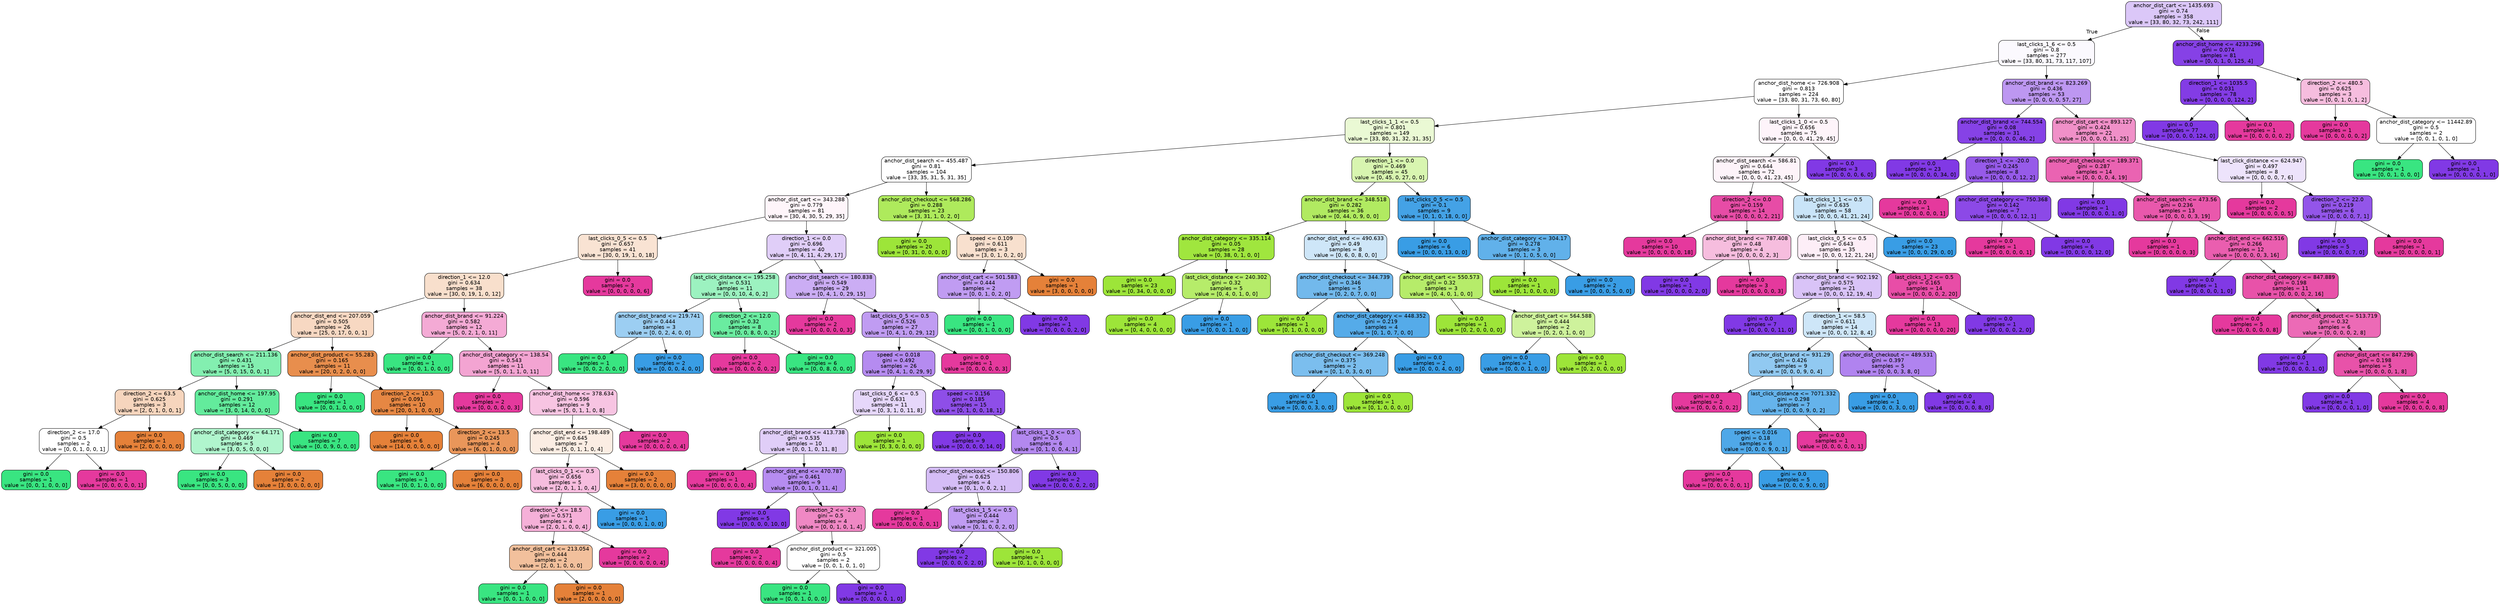 digraph Tree {
node [shape=box, style="filled, rounded", color="black", fontname=helvetica] ;
edge [fontname=helvetica] ;
0 [label="anchor_dist_cart <= 1435.693\ngini = 0.74\nsamples = 358\nvalue = [33, 80, 32, 73, 242, 111]", fillcolor="#dbc7f8"] ;
1 [label="last_clicks_1_6 <= 0.5\ngini = 0.8\nsamples = 277\nvalue = [33, 80, 31, 73, 117, 107]", fillcolor="#fbf9fe"] ;
0 -> 1 [labeldistance=2.5, labelangle=45, headlabel="True"] ;
2 [label="anchor_dist_home <= 726.908\ngini = 0.813\nsamples = 224\nvalue = [33, 80, 31, 73, 60, 80]", fillcolor="#ffffff"] ;
1 -> 2 ;
3 [label="last_clicks_1_1 <= 0.5\ngini = 0.801\nsamples = 149\nvalue = [33, 80, 31, 32, 31, 35]", fillcolor="#eaf9d4"] ;
2 -> 3 ;
4 [label="anchor_dist_search <= 455.487\ngini = 0.81\nsamples = 104\nvalue = [33, 35, 31, 5, 31, 35]", fillcolor="#ffffff"] ;
3 -> 4 ;
5 [label="anchor_dist_cart <= 343.288\ngini = 0.779\nsamples = 81\nvalue = [30, 4, 30, 5, 29, 35]", fillcolor="#fef5fa"] ;
4 -> 5 ;
6 [label="last_clicks_0_5 <= 0.5\ngini = 0.657\nsamples = 41\nvalue = [30, 0, 19, 1, 0, 18]", fillcolor="#f9e3d3"] ;
5 -> 6 ;
7 [label="direction_1 <= 12.0\ngini = 0.634\nsamples = 38\nvalue = [30, 0, 19, 1, 0, 12]", fillcolor="#f8dfcc"] ;
6 -> 7 ;
8 [label="anchor_dist_end <= 207.059\ngini = 0.505\nsamples = 26\nvalue = [25, 0, 17, 0, 0, 1]", fillcolor="#f7d8c2"] ;
7 -> 8 ;
9 [label="anchor_dist_search <= 211.136\ngini = 0.431\nsamples = 15\nvalue = [5, 0, 15, 0, 0, 1]", fillcolor="#83efb0"] ;
8 -> 9 ;
10 [label="direction_2 <= 63.5\ngini = 0.625\nsamples = 3\nvalue = [2, 0, 1, 0, 0, 1]", fillcolor="#f6d5bd"] ;
9 -> 10 ;
11 [label="direction_2 <= 17.0\ngini = 0.5\nsamples = 2\nvalue = [0, 0, 1, 0, 0, 1]", fillcolor="#ffffff"] ;
10 -> 11 ;
12 [label="gini = 0.0\nsamples = 1\nvalue = [0, 0, 1, 0, 0, 0]", fillcolor="#39e581"] ;
11 -> 12 ;
13 [label="gini = 0.0\nsamples = 1\nvalue = [0, 0, 0, 0, 0, 1]", fillcolor="#e5399d"] ;
11 -> 13 ;
14 [label="gini = 0.0\nsamples = 1\nvalue = [2, 0, 0, 0, 0, 0]", fillcolor="#e58139"] ;
10 -> 14 ;
15 [label="anchor_dist_home <= 197.95\ngini = 0.291\nsamples = 12\nvalue = [3, 0, 14, 0, 0, 0]", fillcolor="#63eb9c"] ;
9 -> 15 ;
16 [label="anchor_dist_category <= 64.171\ngini = 0.469\nsamples = 5\nvalue = [3, 0, 5, 0, 0, 0]", fillcolor="#b0f5cd"] ;
15 -> 16 ;
17 [label="gini = 0.0\nsamples = 3\nvalue = [0, 0, 5, 0, 0, 0]", fillcolor="#39e581"] ;
16 -> 17 ;
18 [label="gini = 0.0\nsamples = 2\nvalue = [3, 0, 0, 0, 0, 0]", fillcolor="#e58139"] ;
16 -> 18 ;
19 [label="gini = 0.0\nsamples = 7\nvalue = [0, 0, 9, 0, 0, 0]", fillcolor="#39e581"] ;
15 -> 19 ;
20 [label="anchor_dist_product <= 55.283\ngini = 0.165\nsamples = 11\nvalue = [20, 0, 2, 0, 0, 0]", fillcolor="#e88e4d"] ;
8 -> 20 ;
21 [label="gini = 0.0\nsamples = 1\nvalue = [0, 0, 1, 0, 0, 0]", fillcolor="#39e581"] ;
20 -> 21 ;
22 [label="direction_2 <= 10.5\ngini = 0.091\nsamples = 10\nvalue = [20, 0, 1, 0, 0, 0]", fillcolor="#e68743"] ;
20 -> 22 ;
23 [label="gini = 0.0\nsamples = 6\nvalue = [14, 0, 0, 0, 0, 0]", fillcolor="#e58139"] ;
22 -> 23 ;
24 [label="direction_2 <= 13.5\ngini = 0.245\nsamples = 4\nvalue = [6, 0, 1, 0, 0, 0]", fillcolor="#e9965a"] ;
22 -> 24 ;
25 [label="gini = 0.0\nsamples = 1\nvalue = [0, 0, 1, 0, 0, 0]", fillcolor="#39e581"] ;
24 -> 25 ;
26 [label="gini = 0.0\nsamples = 3\nvalue = [6, 0, 0, 0, 0, 0]", fillcolor="#e58139"] ;
24 -> 26 ;
27 [label="anchor_dist_brand <= 91.224\ngini = 0.582\nsamples = 12\nvalue = [5, 0, 2, 1, 0, 11]", fillcolor="#f4aad5"] ;
7 -> 27 ;
28 [label="gini = 0.0\nsamples = 1\nvalue = [0, 0, 1, 0, 0, 0]", fillcolor="#39e581"] ;
27 -> 28 ;
29 [label="anchor_dist_category <= 138.54\ngini = 0.543\nsamples = 11\nvalue = [5, 0, 1, 1, 0, 11]", fillcolor="#f3a4d2"] ;
27 -> 29 ;
30 [label="gini = 0.0\nsamples = 2\nvalue = [0, 0, 0, 0, 0, 3]", fillcolor="#e5399d"] ;
29 -> 30 ;
31 [label="anchor_dist_home <= 378.634\ngini = 0.596\nsamples = 9\nvalue = [5, 0, 1, 1, 0, 8]", fillcolor="#f7c4e2"] ;
29 -> 31 ;
32 [label="anchor_dist_end <= 198.489\ngini = 0.645\nsamples = 7\nvalue = [5, 0, 1, 1, 0, 4]", fillcolor="#fbede3"] ;
31 -> 32 ;
33 [label="last_clicks_0_1 <= 0.5\ngini = 0.656\nsamples = 5\nvalue = [2, 0, 1, 1, 0, 4]", fillcolor="#f6bdde"] ;
32 -> 33 ;
34 [label="direction_2 <= 18.5\ngini = 0.571\nsamples = 4\nvalue = [2, 0, 1, 0, 0, 4]", fillcolor="#f5b0d8"] ;
33 -> 34 ;
35 [label="anchor_dist_cart <= 213.054\ngini = 0.444\nsamples = 2\nvalue = [2, 0, 1, 0, 0, 0]", fillcolor="#f2c09c"] ;
34 -> 35 ;
36 [label="gini = 0.0\nsamples = 1\nvalue = [0, 0, 1, 0, 0, 0]", fillcolor="#39e581"] ;
35 -> 36 ;
37 [label="gini = 0.0\nsamples = 1\nvalue = [2, 0, 0, 0, 0, 0]", fillcolor="#e58139"] ;
35 -> 37 ;
38 [label="gini = 0.0\nsamples = 2\nvalue = [0, 0, 0, 0, 0, 4]", fillcolor="#e5399d"] ;
34 -> 38 ;
39 [label="gini = 0.0\nsamples = 1\nvalue = [0, 0, 0, 1, 0, 0]", fillcolor="#399de5"] ;
33 -> 39 ;
40 [label="gini = 0.0\nsamples = 2\nvalue = [3, 0, 0, 0, 0, 0]", fillcolor="#e58139"] ;
32 -> 40 ;
41 [label="gini = 0.0\nsamples = 2\nvalue = [0, 0, 0, 0, 0, 4]", fillcolor="#e5399d"] ;
31 -> 41 ;
42 [label="gini = 0.0\nsamples = 3\nvalue = [0, 0, 0, 0, 0, 6]", fillcolor="#e5399d"] ;
6 -> 42 ;
43 [label="direction_1 <= 0.0\ngini = 0.696\nsamples = 40\nvalue = [0, 4, 11, 4, 29, 17]", fillcolor="#e0cef8"] ;
5 -> 43 ;
44 [label="last_click_distance <= 195.258\ngini = 0.531\nsamples = 11\nvalue = [0, 0, 10, 4, 0, 2]", fillcolor="#9cf2c0"] ;
43 -> 44 ;
45 [label="anchor_dist_brand <= 219.741\ngini = 0.444\nsamples = 3\nvalue = [0, 0, 2, 4, 0, 0]", fillcolor="#9ccef2"] ;
44 -> 45 ;
46 [label="gini = 0.0\nsamples = 1\nvalue = [0, 0, 2, 0, 0, 0]", fillcolor="#39e581"] ;
45 -> 46 ;
47 [label="gini = 0.0\nsamples = 2\nvalue = [0, 0, 0, 4, 0, 0]", fillcolor="#399de5"] ;
45 -> 47 ;
48 [label="direction_2 <= 12.0\ngini = 0.32\nsamples = 8\nvalue = [0, 0, 8, 0, 0, 2]", fillcolor="#6aeca0"] ;
44 -> 48 ;
49 [label="gini = 0.0\nsamples = 2\nvalue = [0, 0, 0, 0, 0, 2]", fillcolor="#e5399d"] ;
48 -> 49 ;
50 [label="gini = 0.0\nsamples = 6\nvalue = [0, 0, 8, 0, 0, 0]", fillcolor="#39e581"] ;
48 -> 50 ;
51 [label="anchor_dist_search <= 180.838\ngini = 0.549\nsamples = 29\nvalue = [0, 4, 1, 0, 29, 15]", fillcolor="#cbadf4"] ;
43 -> 51 ;
52 [label="gini = 0.0\nsamples = 2\nvalue = [0, 0, 0, 0, 0, 3]", fillcolor="#e5399d"] ;
51 -> 52 ;
53 [label="last_clicks_0_5 <= 0.5\ngini = 0.526\nsamples = 27\nvalue = [0, 4, 1, 0, 29, 12]", fillcolor="#c09cf2"] ;
51 -> 53 ;
54 [label="speed <= 0.018\ngini = 0.492\nsamples = 26\nvalue = [0, 4, 1, 0, 29, 9]", fillcolor="#b58bf0"] ;
53 -> 54 ;
55 [label="last_clicks_0_6 <= 0.5\ngini = 0.631\nsamples = 11\nvalue = [0, 3, 1, 0, 11, 8]", fillcolor="#e6d7fa"] ;
54 -> 55 ;
56 [label="anchor_dist_brand <= 413.738\ngini = 0.535\nsamples = 10\nvalue = [0, 0, 1, 0, 11, 8]", fillcolor="#e0cef8"] ;
55 -> 56 ;
57 [label="gini = 0.0\nsamples = 1\nvalue = [0, 0, 0, 0, 0, 4]", fillcolor="#e5399d"] ;
56 -> 57 ;
58 [label="anchor_dist_end <= 470.787\ngini = 0.461\nsamples = 9\nvalue = [0, 0, 1, 0, 11, 4]", fillcolor="#b68cf0"] ;
56 -> 58 ;
59 [label="gini = 0.0\nsamples = 5\nvalue = [0, 0, 0, 0, 10, 0]", fillcolor="#8139e5"] ;
58 -> 59 ;
60 [label="direction_2 <= -2.0\ngini = 0.5\nsamples = 4\nvalue = [0, 0, 1, 0, 1, 4]", fillcolor="#ef88c4"] ;
58 -> 60 ;
61 [label="gini = 0.0\nsamples = 2\nvalue = [0, 0, 0, 0, 0, 4]", fillcolor="#e5399d"] ;
60 -> 61 ;
62 [label="anchor_dist_product <= 321.005\ngini = 0.5\nsamples = 2\nvalue = [0, 0, 1, 0, 1, 0]", fillcolor="#ffffff"] ;
60 -> 62 ;
63 [label="gini = 0.0\nsamples = 1\nvalue = [0, 0, 1, 0, 0, 0]", fillcolor="#39e581"] ;
62 -> 63 ;
64 [label="gini = 0.0\nsamples = 1\nvalue = [0, 0, 0, 0, 1, 0]", fillcolor="#8139e5"] ;
62 -> 64 ;
65 [label="gini = 0.0\nsamples = 1\nvalue = [0, 3, 0, 0, 0, 0]", fillcolor="#9de539"] ;
55 -> 65 ;
66 [label="speed <= 0.156\ngini = 0.185\nsamples = 15\nvalue = [0, 1, 0, 0, 18, 1]", fillcolor="#8e4ee8"] ;
54 -> 66 ;
67 [label="gini = 0.0\nsamples = 9\nvalue = [0, 0, 0, 0, 14, 0]", fillcolor="#8139e5"] ;
66 -> 67 ;
68 [label="last_clicks_1_0 <= 0.5\ngini = 0.5\nsamples = 6\nvalue = [0, 1, 0, 0, 4, 1]", fillcolor="#b388ef"] ;
66 -> 68 ;
69 [label="anchor_dist_checkout <= 150.806\ngini = 0.625\nsamples = 4\nvalue = [0, 1, 0, 0, 2, 1]", fillcolor="#d5bdf6"] ;
68 -> 69 ;
70 [label="gini = 0.0\nsamples = 1\nvalue = [0, 0, 0, 0, 0, 1]", fillcolor="#e5399d"] ;
69 -> 70 ;
71 [label="last_clicks_1_5 <= 0.5\ngini = 0.444\nsamples = 3\nvalue = [0, 1, 0, 0, 2, 0]", fillcolor="#c09cf2"] ;
69 -> 71 ;
72 [label="gini = 0.0\nsamples = 2\nvalue = [0, 0, 0, 0, 2, 0]", fillcolor="#8139e5"] ;
71 -> 72 ;
73 [label="gini = 0.0\nsamples = 1\nvalue = [0, 1, 0, 0, 0, 0]", fillcolor="#9de539"] ;
71 -> 73 ;
74 [label="gini = 0.0\nsamples = 2\nvalue = [0, 0, 0, 0, 2, 0]", fillcolor="#8139e5"] ;
68 -> 74 ;
75 [label="gini = 0.0\nsamples = 1\nvalue = [0, 0, 0, 0, 0, 3]", fillcolor="#e5399d"] ;
53 -> 75 ;
76 [label="anchor_dist_checkout <= 568.286\ngini = 0.288\nsamples = 23\nvalue = [3, 31, 1, 0, 2, 0]", fillcolor="#aeea5c"] ;
4 -> 76 ;
77 [label="gini = 0.0\nsamples = 20\nvalue = [0, 31, 0, 0, 0, 0]", fillcolor="#9de539"] ;
76 -> 77 ;
78 [label="speed <= 0.109\ngini = 0.611\nsamples = 3\nvalue = [3, 0, 1, 0, 2, 0]", fillcolor="#f8e0ce"] ;
76 -> 78 ;
79 [label="anchor_dist_cart <= 501.583\ngini = 0.444\nsamples = 2\nvalue = [0, 0, 1, 0, 2, 0]", fillcolor="#c09cf2"] ;
78 -> 79 ;
80 [label="gini = 0.0\nsamples = 1\nvalue = [0, 0, 1, 0, 0, 0]", fillcolor="#39e581"] ;
79 -> 80 ;
81 [label="gini = 0.0\nsamples = 1\nvalue = [0, 0, 0, 0, 2, 0]", fillcolor="#8139e5"] ;
79 -> 81 ;
82 [label="gini = 0.0\nsamples = 1\nvalue = [3, 0, 0, 0, 0, 0]", fillcolor="#e58139"] ;
78 -> 82 ;
83 [label="direction_1 <= 0.0\ngini = 0.469\nsamples = 45\nvalue = [0, 45, 0, 27, 0, 0]", fillcolor="#d8f5b0"] ;
3 -> 83 ;
84 [label="anchor_dist_brand <= 348.518\ngini = 0.282\nsamples = 36\nvalue = [0, 44, 0, 9, 0, 0]", fillcolor="#b1ea61"] ;
83 -> 84 ;
85 [label="anchor_dist_category <= 335.114\ngini = 0.05\nsamples = 28\nvalue = [0, 38, 0, 1, 0, 0]", fillcolor="#a0e63e"] ;
84 -> 85 ;
86 [label="gini = 0.0\nsamples = 23\nvalue = [0, 34, 0, 0, 0, 0]", fillcolor="#9de539"] ;
85 -> 86 ;
87 [label="last_click_distance <= 240.302\ngini = 0.32\nsamples = 5\nvalue = [0, 4, 0, 1, 0, 0]", fillcolor="#b6ec6a"] ;
85 -> 87 ;
88 [label="gini = 0.0\nsamples = 4\nvalue = [0, 4, 0, 0, 0, 0]", fillcolor="#9de539"] ;
87 -> 88 ;
89 [label="gini = 0.0\nsamples = 1\nvalue = [0, 0, 0, 1, 0, 0]", fillcolor="#399de5"] ;
87 -> 89 ;
90 [label="anchor_dist_end <= 490.633\ngini = 0.49\nsamples = 8\nvalue = [0, 6, 0, 8, 0, 0]", fillcolor="#cee6f8"] ;
84 -> 90 ;
91 [label="anchor_dist_checkout <= 344.739\ngini = 0.346\nsamples = 5\nvalue = [0, 2, 0, 7, 0, 0]", fillcolor="#72b9ec"] ;
90 -> 91 ;
92 [label="gini = 0.0\nsamples = 1\nvalue = [0, 1, 0, 0, 0, 0]", fillcolor="#9de539"] ;
91 -> 92 ;
93 [label="anchor_dist_category <= 448.352\ngini = 0.219\nsamples = 4\nvalue = [0, 1, 0, 7, 0, 0]", fillcolor="#55abe9"] ;
91 -> 93 ;
94 [label="anchor_dist_checkout <= 369.248\ngini = 0.375\nsamples = 2\nvalue = [0, 1, 0, 3, 0, 0]", fillcolor="#7bbeee"] ;
93 -> 94 ;
95 [label="gini = 0.0\nsamples = 1\nvalue = [0, 0, 0, 3, 0, 0]", fillcolor="#399de5"] ;
94 -> 95 ;
96 [label="gini = 0.0\nsamples = 1\nvalue = [0, 1, 0, 0, 0, 0]", fillcolor="#9de539"] ;
94 -> 96 ;
97 [label="gini = 0.0\nsamples = 2\nvalue = [0, 0, 0, 4, 0, 0]", fillcolor="#399de5"] ;
93 -> 97 ;
98 [label="anchor_dist_cart <= 550.573\ngini = 0.32\nsamples = 3\nvalue = [0, 4, 0, 1, 0, 0]", fillcolor="#b6ec6a"] ;
90 -> 98 ;
99 [label="gini = 0.0\nsamples = 1\nvalue = [0, 2, 0, 0, 0, 0]", fillcolor="#9de539"] ;
98 -> 99 ;
100 [label="anchor_dist_cart <= 564.588\ngini = 0.444\nsamples = 2\nvalue = [0, 2, 0, 1, 0, 0]", fillcolor="#cef29c"] ;
98 -> 100 ;
101 [label="gini = 0.0\nsamples = 1\nvalue = [0, 0, 0, 1, 0, 0]", fillcolor="#399de5"] ;
100 -> 101 ;
102 [label="gini = 0.0\nsamples = 1\nvalue = [0, 2, 0, 0, 0, 0]", fillcolor="#9de539"] ;
100 -> 102 ;
103 [label="last_clicks_0_5 <= 0.5\ngini = 0.1\nsamples = 9\nvalue = [0, 1, 0, 18, 0, 0]", fillcolor="#44a2e6"] ;
83 -> 103 ;
104 [label="gini = 0.0\nsamples = 6\nvalue = [0, 0, 0, 13, 0, 0]", fillcolor="#399de5"] ;
103 -> 104 ;
105 [label="anchor_dist_category <= 304.17\ngini = 0.278\nsamples = 3\nvalue = [0, 1, 0, 5, 0, 0]", fillcolor="#61b1ea"] ;
103 -> 105 ;
106 [label="gini = 0.0\nsamples = 1\nvalue = [0, 1, 0, 0, 0, 0]", fillcolor="#9de539"] ;
105 -> 106 ;
107 [label="gini = 0.0\nsamples = 2\nvalue = [0, 0, 0, 5, 0, 0]", fillcolor="#399de5"] ;
105 -> 107 ;
108 [label="last_clicks_1_0 <= 0.5\ngini = 0.656\nsamples = 75\nvalue = [0, 0, 0, 41, 29, 45]", fillcolor="#fef4fa"] ;
2 -> 108 ;
109 [label="anchor_dist_search <= 586.81\ngini = 0.644\nsamples = 72\nvalue = [0, 0, 0, 41, 23, 45]", fillcolor="#fdf3f9"] ;
108 -> 109 ;
110 [label="direction_2 <= 0.0\ngini = 0.159\nsamples = 14\nvalue = [0, 0, 0, 0, 2, 21]", fillcolor="#e74ca6"] ;
109 -> 110 ;
111 [label="gini = 0.0\nsamples = 10\nvalue = [0, 0, 0, 0, 0, 18]", fillcolor="#e5399d"] ;
110 -> 111 ;
112 [label="anchor_dist_brand <= 787.408\ngini = 0.48\nsamples = 4\nvalue = [0, 0, 0, 0, 2, 3]", fillcolor="#f6bdde"] ;
110 -> 112 ;
113 [label="gini = 0.0\nsamples = 1\nvalue = [0, 0, 0, 0, 2, 0]", fillcolor="#8139e5"] ;
112 -> 113 ;
114 [label="gini = 0.0\nsamples = 3\nvalue = [0, 0, 0, 0, 0, 3]", fillcolor="#e5399d"] ;
112 -> 114 ;
115 [label="last_clicks_1_1 <= 0.5\ngini = 0.635\nsamples = 58\nvalue = [0, 0, 0, 41, 21, 24]", fillcolor="#c9e4f8"] ;
109 -> 115 ;
116 [label="last_clicks_0_5 <= 0.5\ngini = 0.643\nsamples = 35\nvalue = [0, 0, 0, 12, 21, 24]", fillcolor="#fdeef7"] ;
115 -> 116 ;
117 [label="anchor_dist_brand <= 902.192\ngini = 0.575\nsamples = 21\nvalue = [0, 0, 0, 12, 19, 4]", fillcolor="#d9c3f7"] ;
116 -> 117 ;
118 [label="gini = 0.0\nsamples = 7\nvalue = [0, 0, 0, 0, 11, 0]", fillcolor="#8139e5"] ;
117 -> 118 ;
119 [label="direction_1 <= 58.5\ngini = 0.611\nsamples = 14\nvalue = [0, 0, 0, 12, 8, 4]", fillcolor="#cee6f8"] ;
117 -> 119 ;
120 [label="anchor_dist_brand <= 931.29\ngini = 0.426\nsamples = 9\nvalue = [0, 0, 0, 9, 0, 4]", fillcolor="#91c9f1"] ;
119 -> 120 ;
121 [label="gini = 0.0\nsamples = 2\nvalue = [0, 0, 0, 0, 0, 2]", fillcolor="#e5399d"] ;
120 -> 121 ;
122 [label="last_click_distance <= 7071.332\ngini = 0.298\nsamples = 7\nvalue = [0, 0, 0, 9, 0, 2]", fillcolor="#65b3eb"] ;
120 -> 122 ;
123 [label="speed <= 0.016\ngini = 0.18\nsamples = 6\nvalue = [0, 0, 0, 9, 0, 1]", fillcolor="#4fa8e8"] ;
122 -> 123 ;
124 [label="gini = 0.0\nsamples = 1\nvalue = [0, 0, 0, 0, 0, 1]", fillcolor="#e5399d"] ;
123 -> 124 ;
125 [label="gini = 0.0\nsamples = 5\nvalue = [0, 0, 0, 9, 0, 0]", fillcolor="#399de5"] ;
123 -> 125 ;
126 [label="gini = 0.0\nsamples = 1\nvalue = [0, 0, 0, 0, 0, 1]", fillcolor="#e5399d"] ;
122 -> 126 ;
127 [label="anchor_dist_checkout <= 489.531\ngini = 0.397\nsamples = 5\nvalue = [0, 0, 0, 3, 8, 0]", fillcolor="#b083ef"] ;
119 -> 127 ;
128 [label="gini = 0.0\nsamples = 1\nvalue = [0, 0, 0, 3, 0, 0]", fillcolor="#399de5"] ;
127 -> 128 ;
129 [label="gini = 0.0\nsamples = 4\nvalue = [0, 0, 0, 0, 8, 0]", fillcolor="#8139e5"] ;
127 -> 129 ;
130 [label="last_clicks_1_2 <= 0.5\ngini = 0.165\nsamples = 14\nvalue = [0, 0, 0, 0, 2, 20]", fillcolor="#e84da7"] ;
116 -> 130 ;
131 [label="gini = 0.0\nsamples = 13\nvalue = [0, 0, 0, 0, 0, 20]", fillcolor="#e5399d"] ;
130 -> 131 ;
132 [label="gini = 0.0\nsamples = 1\nvalue = [0, 0, 0, 0, 2, 0]", fillcolor="#8139e5"] ;
130 -> 132 ;
133 [label="gini = 0.0\nsamples = 23\nvalue = [0, 0, 0, 29, 0, 0]", fillcolor="#399de5"] ;
115 -> 133 ;
134 [label="gini = 0.0\nsamples = 3\nvalue = [0, 0, 0, 0, 6, 0]", fillcolor="#8139e5"] ;
108 -> 134 ;
135 [label="anchor_dist_brand <= 823.269\ngini = 0.436\nsamples = 53\nvalue = [0, 0, 0, 0, 57, 27]", fillcolor="#bd97f1"] ;
1 -> 135 ;
136 [label="anchor_dist_brand <= 744.554\ngini = 0.08\nsamples = 31\nvalue = [0, 0, 0, 0, 46, 2]", fillcolor="#8642e6"] ;
135 -> 136 ;
137 [label="gini = 0.0\nsamples = 23\nvalue = [0, 0, 0, 0, 34, 0]", fillcolor="#8139e5"] ;
136 -> 137 ;
138 [label="direction_1 <= -20.0\ngini = 0.245\nsamples = 8\nvalue = [0, 0, 0, 0, 12, 2]", fillcolor="#965ae9"] ;
136 -> 138 ;
139 [label="gini = 0.0\nsamples = 1\nvalue = [0, 0, 0, 0, 0, 1]", fillcolor="#e5399d"] ;
138 -> 139 ;
140 [label="anchor_dist_category <= 750.368\ngini = 0.142\nsamples = 7\nvalue = [0, 0, 0, 0, 12, 1]", fillcolor="#8c49e7"] ;
138 -> 140 ;
141 [label="gini = 0.0\nsamples = 1\nvalue = [0, 0, 0, 0, 0, 1]", fillcolor="#e5399d"] ;
140 -> 141 ;
142 [label="gini = 0.0\nsamples = 6\nvalue = [0, 0, 0, 0, 12, 0]", fillcolor="#8139e5"] ;
140 -> 142 ;
143 [label="anchor_dist_cart <= 893.127\ngini = 0.424\nsamples = 22\nvalue = [0, 0, 0, 0, 11, 25]", fillcolor="#f090c8"] ;
135 -> 143 ;
144 [label="anchor_dist_checkout <= 189.371\ngini = 0.287\nsamples = 14\nvalue = [0, 0, 0, 0, 4, 19]", fillcolor="#ea63b2"] ;
143 -> 144 ;
145 [label="gini = 0.0\nsamples = 1\nvalue = [0, 0, 0, 0, 1, 0]", fillcolor="#8139e5"] ;
144 -> 145 ;
146 [label="anchor_dist_search <= 473.56\ngini = 0.236\nsamples = 13\nvalue = [0, 0, 0, 0, 3, 19]", fillcolor="#e958ac"] ;
144 -> 146 ;
147 [label="gini = 0.0\nsamples = 1\nvalue = [0, 0, 0, 0, 0, 3]", fillcolor="#e5399d"] ;
146 -> 147 ;
148 [label="anchor_dist_end <= 662.516\ngini = 0.266\nsamples = 12\nvalue = [0, 0, 0, 0, 3, 16]", fillcolor="#ea5eaf"] ;
146 -> 148 ;
149 [label="gini = 0.0\nsamples = 1\nvalue = [0, 0, 0, 0, 1, 0]", fillcolor="#8139e5"] ;
148 -> 149 ;
150 [label="anchor_dist_category <= 847.889\ngini = 0.198\nsamples = 11\nvalue = [0, 0, 0, 0, 2, 16]", fillcolor="#e852a9"] ;
148 -> 150 ;
151 [label="gini = 0.0\nsamples = 5\nvalue = [0, 0, 0, 0, 0, 8]", fillcolor="#e5399d"] ;
150 -> 151 ;
152 [label="anchor_dist_product <= 513.719\ngini = 0.32\nsamples = 6\nvalue = [0, 0, 0, 0, 2, 8]", fillcolor="#ec6ab6"] ;
150 -> 152 ;
153 [label="gini = 0.0\nsamples = 1\nvalue = [0, 0, 0, 0, 1, 0]", fillcolor="#8139e5"] ;
152 -> 153 ;
154 [label="anchor_dist_cart <= 847.296\ngini = 0.198\nsamples = 5\nvalue = [0, 0, 0, 0, 1, 8]", fillcolor="#e852a9"] ;
152 -> 154 ;
155 [label="gini = 0.0\nsamples = 1\nvalue = [0, 0, 0, 0, 1, 0]", fillcolor="#8139e5"] ;
154 -> 155 ;
156 [label="gini = 0.0\nsamples = 4\nvalue = [0, 0, 0, 0, 0, 8]", fillcolor="#e5399d"] ;
154 -> 156 ;
157 [label="last_click_distance <= 624.947\ngini = 0.497\nsamples = 8\nvalue = [0, 0, 0, 0, 7, 6]", fillcolor="#ede3fb"] ;
143 -> 157 ;
158 [label="gini = 0.0\nsamples = 2\nvalue = [0, 0, 0, 0, 0, 5]", fillcolor="#e5399d"] ;
157 -> 158 ;
159 [label="direction_2 <= 22.0\ngini = 0.219\nsamples = 6\nvalue = [0, 0, 0, 0, 7, 1]", fillcolor="#9355e9"] ;
157 -> 159 ;
160 [label="gini = 0.0\nsamples = 5\nvalue = [0, 0, 0, 0, 7, 0]", fillcolor="#8139e5"] ;
159 -> 160 ;
161 [label="gini = 0.0\nsamples = 1\nvalue = [0, 0, 0, 0, 0, 1]", fillcolor="#e5399d"] ;
159 -> 161 ;
162 [label="anchor_dist_home <= 4233.296\ngini = 0.074\nsamples = 81\nvalue = [0, 0, 1, 0, 125, 4]", fillcolor="#8641e6"] ;
0 -> 162 [labeldistance=2.5, labelangle=-45, headlabel="False"] ;
163 [label="direction_1 <= 1035.5\ngini = 0.031\nsamples = 78\nvalue = [0, 0, 0, 0, 124, 2]", fillcolor="#833ce5"] ;
162 -> 163 ;
164 [label="gini = 0.0\nsamples = 77\nvalue = [0, 0, 0, 0, 124, 0]", fillcolor="#8139e5"] ;
163 -> 164 ;
165 [label="gini = 0.0\nsamples = 1\nvalue = [0, 0, 0, 0, 0, 2]", fillcolor="#e5399d"] ;
163 -> 165 ;
166 [label="direction_2 <= 480.5\ngini = 0.625\nsamples = 3\nvalue = [0, 0, 1, 0, 1, 2]", fillcolor="#f6bdde"] ;
162 -> 166 ;
167 [label="gini = 0.0\nsamples = 1\nvalue = [0, 0, 0, 0, 0, 2]", fillcolor="#e5399d"] ;
166 -> 167 ;
168 [label="anchor_dist_category <= 11442.89\ngini = 0.5\nsamples = 2\nvalue = [0, 0, 1, 0, 1, 0]", fillcolor="#ffffff"] ;
166 -> 168 ;
169 [label="gini = 0.0\nsamples = 1\nvalue = [0, 0, 1, 0, 0, 0]", fillcolor="#39e581"] ;
168 -> 169 ;
170 [label="gini = 0.0\nsamples = 1\nvalue = [0, 0, 0, 0, 1, 0]", fillcolor="#8139e5"] ;
168 -> 170 ;
}